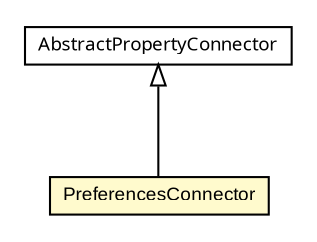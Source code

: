 #!/usr/local/bin/dot
#
# Class diagram 
# Generated by UmlGraph version 4.6 (http://www.spinellis.gr/sw/umlgraph)
#

digraph G {
	edge [fontname="arial",fontsize=10,labelfontname="arial",labelfontsize=10];
	node [fontname="arial",fontsize=10,shape=plaintext];
	// org.settings4j.connector.PreferencesConnector
	c944 [label=<<table border="0" cellborder="1" cellspacing="0" cellpadding="2" port="p" bgcolor="lemonChiffon" href="./PreferencesConnector.html">
		<tr><td><table border="0" cellspacing="0" cellpadding="1">
			<tr><td> PreferencesConnector </td></tr>
		</table></td></tr>
		</table>>, fontname="arial", fontcolor="black", fontsize=9.0];
	// org.settings4j.connector.AbstractPropertyConnector
	c950 [label=<<table border="0" cellborder="1" cellspacing="0" cellpadding="2" port="p" href="./AbstractPropertyConnector.html">
		<tr><td><table border="0" cellspacing="0" cellpadding="1">
			<tr><td><font face="ariali"> AbstractPropertyConnector </font></td></tr>
		</table></td></tr>
		</table>>, fontname="arial", fontcolor="black", fontsize=9.0];
	//org.settings4j.connector.PreferencesConnector extends org.settings4j.connector.AbstractPropertyConnector
	c950:p -> c944:p [dir=back,arrowtail=empty];
}


